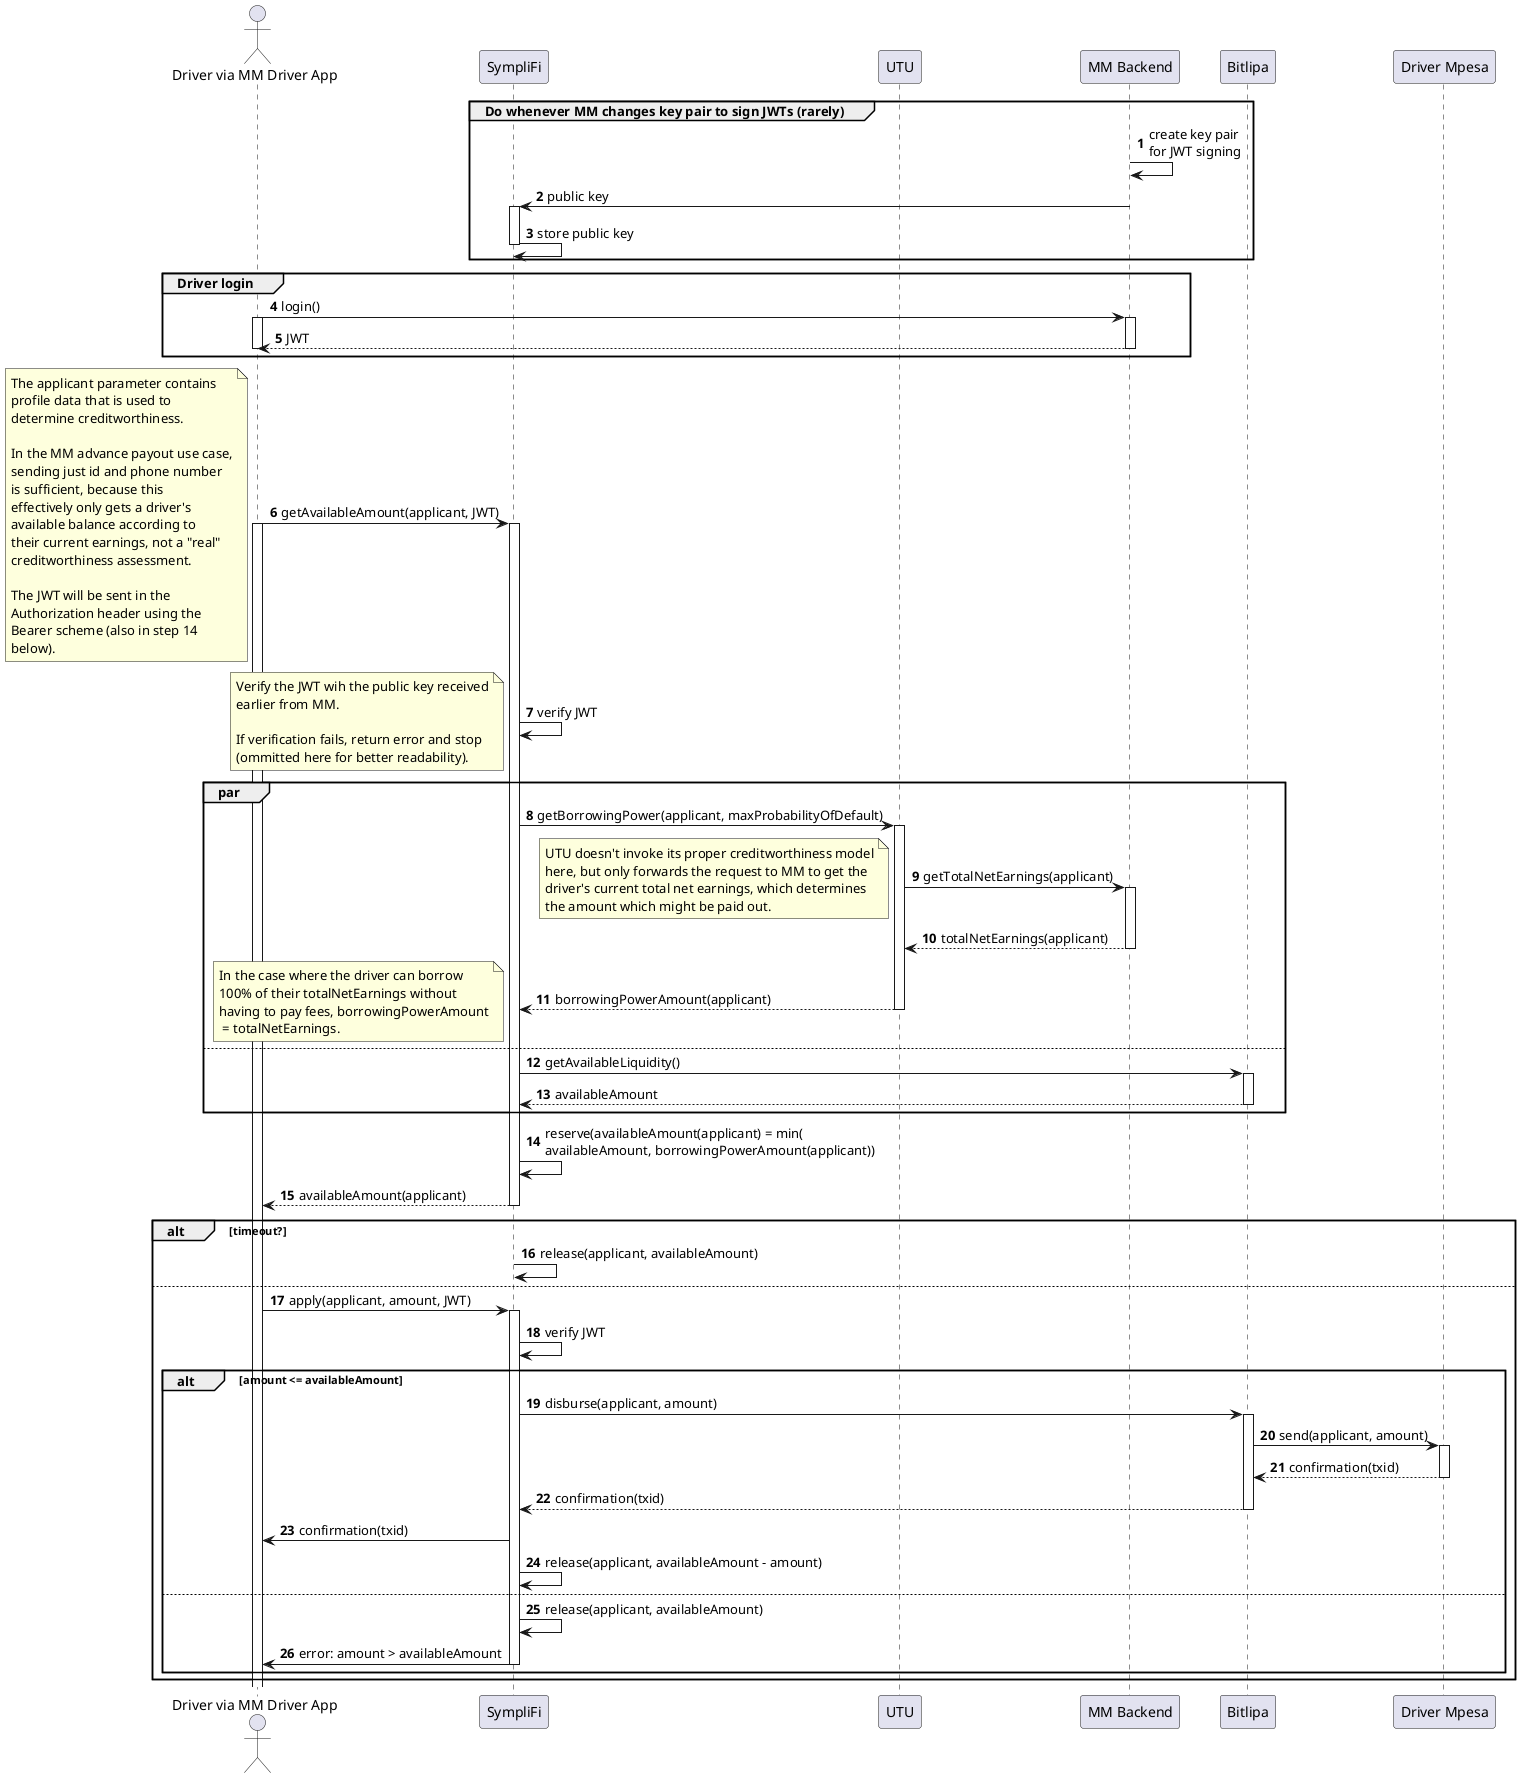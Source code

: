 @startuml
'https://plantuml.com/sequence-diagram

autonumber

actor "Driver via MM Driver App" As MMd
participant SympliFi As S
participant UTU As U
participant "MM Backend" As MMb
participant Bitlipa As B
participant "Driver Mpesa" As M

group Do whenever MM changes key pair to sign JWTs (rarely)
MMb -> MMb : create key pair\nfor JWT signing
MMb -> S ++ : public key
S -> S: store public key
deactivate S
end group

group Driver login
MMd -> MMb ++ : login()
activate MMd
return JWT
deactivate MMd
end group

MMd -> S ++ : getAvailableAmount(applicant, JWT)
activate MMd
note left
The applicant parameter contains
profile data that is used to
determine creditworthiness.

In the MM advance payout use case,
sending just id and phone number
is sufficient, because this
effectively only gets a driver's
available balance according to
their current earnings, not a "real"
creditworthiness assessment.

The JWT will be sent in the
Authorization header using the
Bearer scheme (also in step 14
below).
end note

S -> S : verify JWT
note left
Verify the JWT wih the public key received
earlier from MM.

If verification fails, return error and stop
(ommitted here for better readability).
end note

par
S -> U ++ : getBorrowingPower(applicant, maxProbabilityOfDefault)
U -> MMb ++ : getTotalNetEarnings(applicant)
note left
UTU doesn't invoke its proper creditworthiness model
here, but only forwards the request to MM to get the
driver's current total net earnings, which determines
the amount which might be paid out.
end note

return totalNetEarnings(applicant)
return borrowingPowerAmount(applicant)
note left
In the case where the driver can borrow
100% of their totalNetEarnings without
having to pay fees, borrowingPowerAmount
 = totalNetEarnings.
end note

also
S -> B ++ : getAvailableLiquidity()
return availableAmount
end par

S -> S : reserve(availableAmount(applicant) = min(\navailableAmount, borrowingPowerAmount(applicant))

return availableAmount(applicant)

alt timeout?
    S -> S : release(applicant, availableAmount)
else
    MMd -> S ++ : apply(applicant, amount, JWT)
    S -> S : verify JWT

    alt amount <= availableAmount
      S -> B ++ : disburse(applicant, amount)
      B -> M ++ : send(applicant, amount)
      return confirmation(txid)
      return confirmation(txid)
      S -> MMd : confirmation(txid)
      S -> S : release(applicant, availableAmount - amount)
    else
      S -> S : release(applicant, availableAmount)
      S -> MMd : error: amount > availableAmount
      deactivate S
    end
end
@enduml
